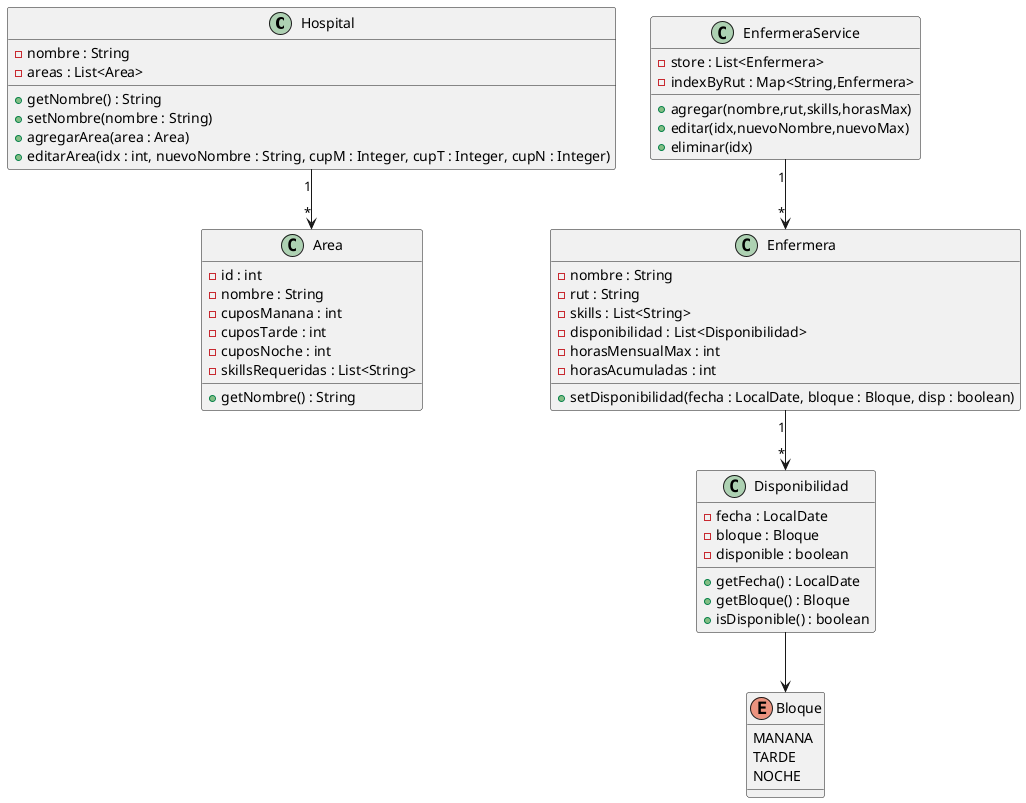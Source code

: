 @startuml
class Hospital {
  -nombre : String
  -areas : List<Area>
  +getNombre() : String
  +setNombre(nombre : String)
  +agregarArea(area : Area)
  +editarArea(idx : int, nuevoNombre : String, cupM : Integer, cupT : Integer, cupN : Integer)
}

class Area {
  -id : int
  -nombre : String
  -cuposManana : int
  -cuposTarde : int
  -cuposNoche : int
  -skillsRequeridas : List<String>
  +getNombre() : String
}

class Enfermera {
  -nombre : String
  -rut : String
  -skills : List<String>
  -disponibilidad : List<Disponibilidad>
  -horasMensualMax : int
  -horasAcumuladas : int
  +setDisponibilidad(fecha : LocalDate, bloque : Bloque, disp : boolean)
}

class EnfermeraService {
  -store : List<Enfermera>
  -indexByRut : Map<String,Enfermera>
  +agregar(nombre,rut,skills,horasMax)
  +editar(idx,nuevoNombre,nuevoMax)
  +eliminar(idx)
}

class Disponibilidad {
  -fecha : LocalDate
  -bloque : Bloque
  -disponible : boolean
  +getFecha() : LocalDate
  +getBloque() : Bloque
  +isDisponible() : boolean
}

enum Bloque {
  MANANA
  TARDE
  NOCHE
}

Hospital "1" --> "*" Area
EnfermeraService "1" --> "*" Enfermera
Enfermera "1" --> "*" Disponibilidad
Disponibilidad --> Bloque
@enduml
